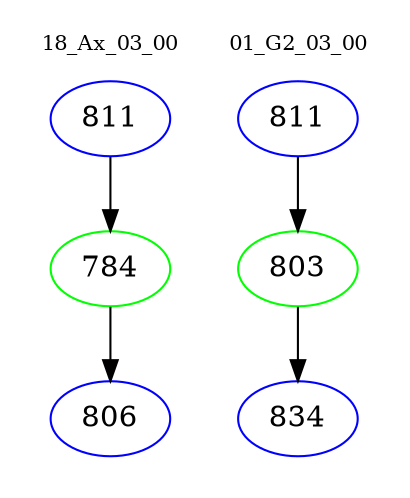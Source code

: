 digraph{
subgraph cluster_0 {
color = white
label = "18_Ax_03_00";
fontsize=10;
T0_811 [label="811", color="blue"]
T0_811 -> T0_784 [color="black"]
T0_784 [label="784", color="green"]
T0_784 -> T0_806 [color="black"]
T0_806 [label="806", color="blue"]
}
subgraph cluster_1 {
color = white
label = "01_G2_03_00";
fontsize=10;
T1_811 [label="811", color="blue"]
T1_811 -> T1_803 [color="black"]
T1_803 [label="803", color="green"]
T1_803 -> T1_834 [color="black"]
T1_834 [label="834", color="blue"]
}
}
